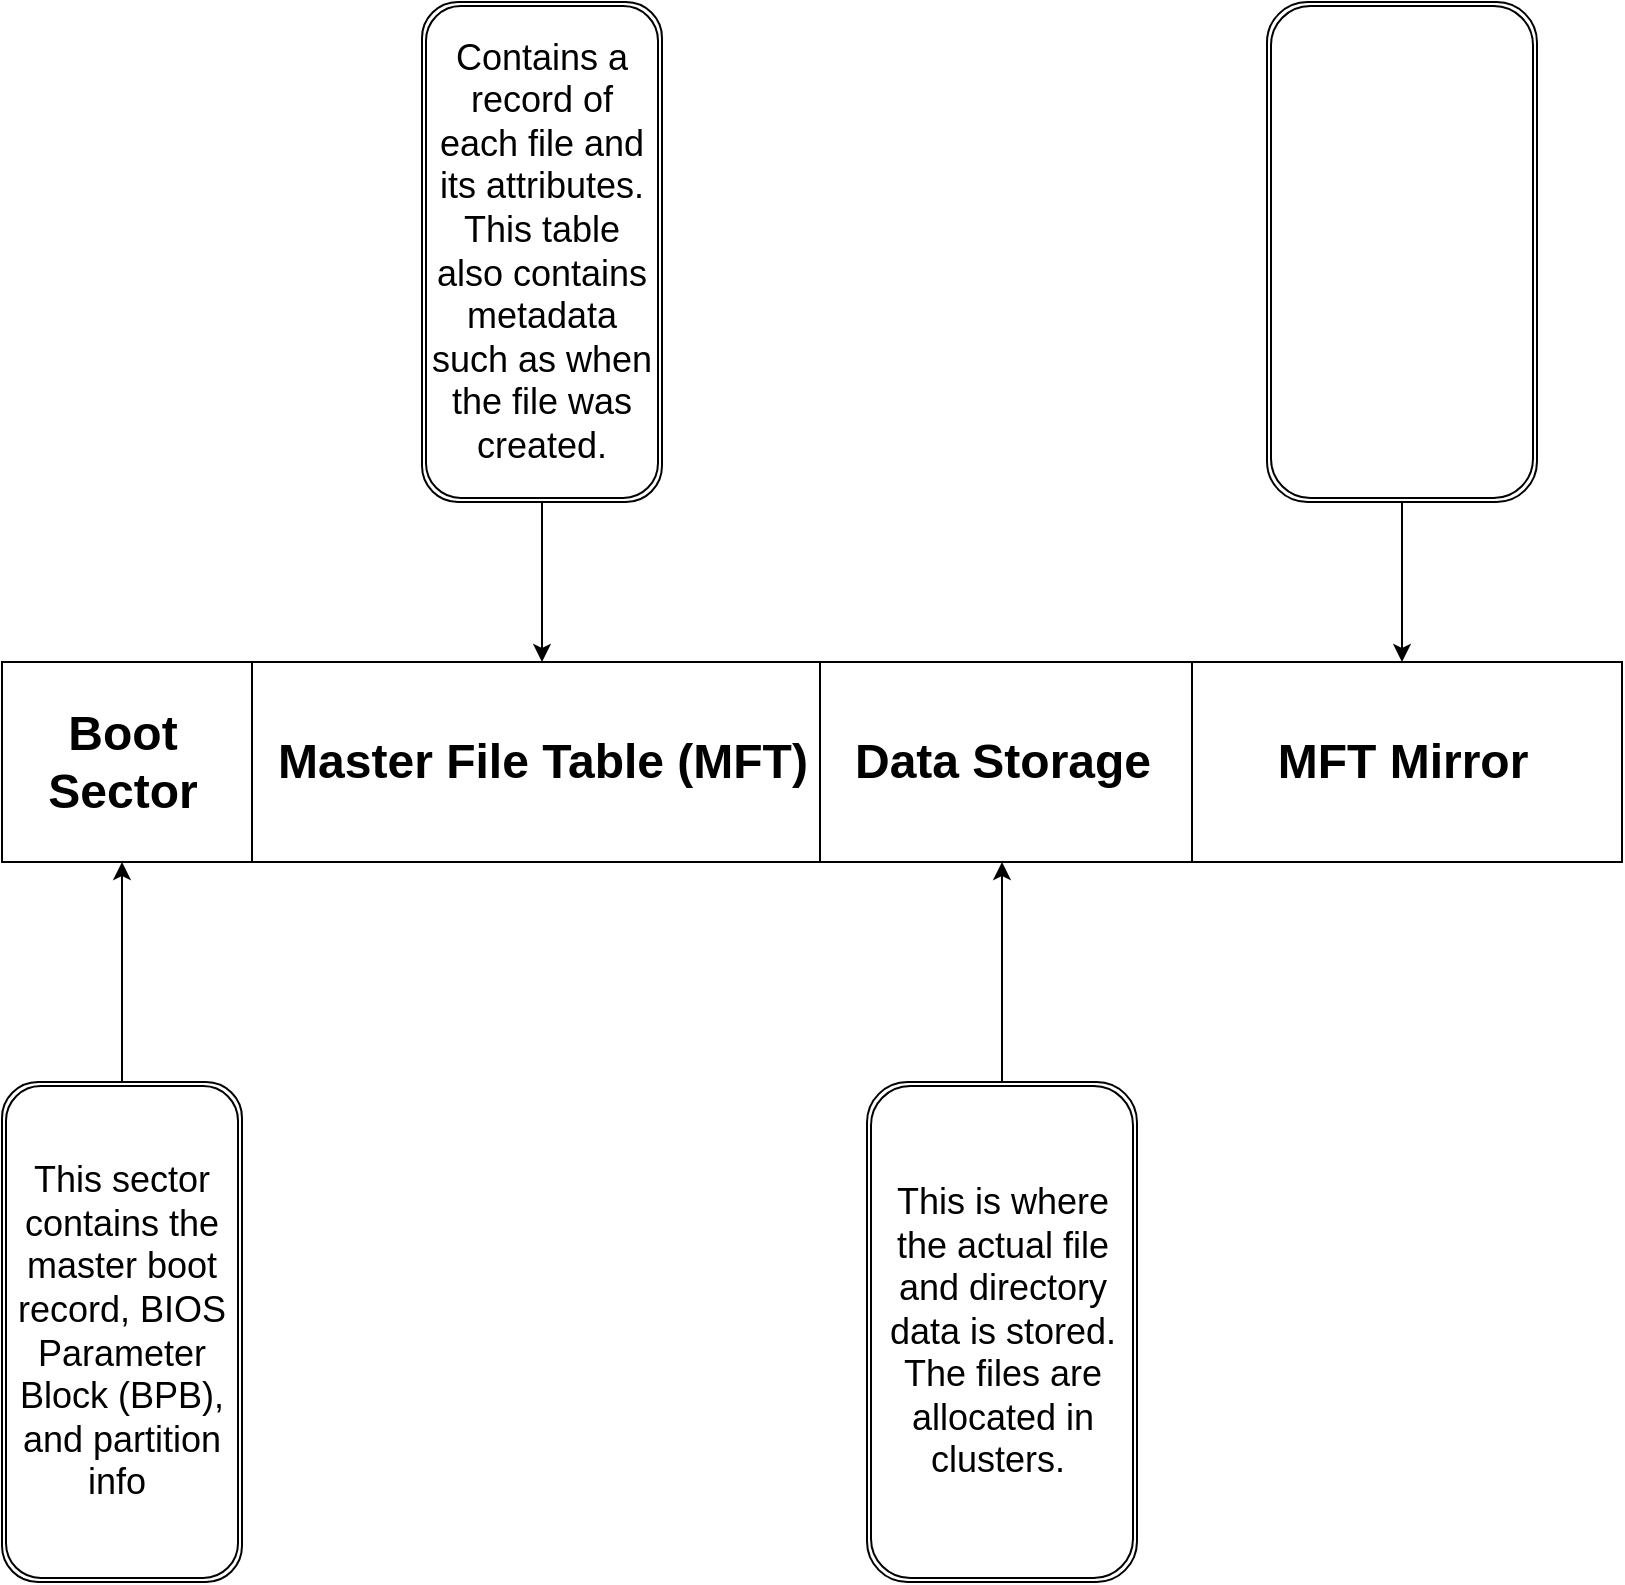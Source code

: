 <mxfile version="15.2.9" type="github">
  <diagram id="x8MVdCRa3j2uht5mlIad" name="Page-1">
    <mxGraphModel dx="1038" dy="521" grid="1" gridSize="10" guides="1" tooltips="1" connect="1" arrows="1" fold="1" page="1" pageScale="1" pageWidth="850" pageHeight="1100" math="0" shadow="0">
      <root>
        <mxCell id="0" />
        <mxCell id="1" parent="0" />
        <mxCell id="iA3L0MmO2OmooaJ5bWK--1" value="" style="rounded=0;whiteSpace=wrap;html=1;" vertex="1" parent="1">
          <mxGeometry x="10" y="400" width="810" height="100" as="geometry" />
        </mxCell>
        <mxCell id="iA3L0MmO2OmooaJ5bWK--2" value="Boot&lt;br&gt;Sector" style="text;strokeColor=none;fillColor=none;html=1;fontSize=24;fontStyle=1;verticalAlign=middle;align=center;" vertex="1" parent="1">
          <mxGeometry x="20" y="400" width="100" height="100" as="geometry" />
        </mxCell>
        <mxCell id="iA3L0MmO2OmooaJ5bWK--3" value="" style="line;strokeWidth=1;direction=south;html=1;" vertex="1" parent="1">
          <mxGeometry x="414" y="400" width="10" height="100" as="geometry" />
        </mxCell>
        <mxCell id="iA3L0MmO2OmooaJ5bWK--4" value="" style="line;strokeWidth=1;direction=south;html=1;" vertex="1" parent="1">
          <mxGeometry x="600" y="400" width="10" height="100" as="geometry" />
        </mxCell>
        <mxCell id="iA3L0MmO2OmooaJ5bWK--7" value="Master File Table (MFT)" style="text;strokeColor=none;fillColor=none;html=1;fontSize=24;fontStyle=1;verticalAlign=middle;align=center;" vertex="1" parent="1">
          <mxGeometry x="140" y="400" width="280" height="100" as="geometry" />
        </mxCell>
        <mxCell id="iA3L0MmO2OmooaJ5bWK--8" value="" style="line;strokeWidth=1;direction=south;html=1;" vertex="1" parent="1">
          <mxGeometry x="130" y="400" width="10" height="100" as="geometry" />
        </mxCell>
        <mxCell id="iA3L0MmO2OmooaJ5bWK--9" value="Data Storage" style="text;strokeColor=none;fillColor=none;html=1;fontSize=24;fontStyle=1;verticalAlign=middle;align=center;" vertex="1" parent="1">
          <mxGeometry x="420" y="400" width="180" height="100" as="geometry" />
        </mxCell>
        <mxCell id="iA3L0MmO2OmooaJ5bWK--10" value="MFT Mirror" style="text;strokeColor=none;fillColor=none;html=1;fontSize=24;fontStyle=1;verticalAlign=middle;align=center;" vertex="1" parent="1">
          <mxGeometry x="600" y="400" width="220" height="100" as="geometry" />
        </mxCell>
        <mxCell id="iA3L0MmO2OmooaJ5bWK--11" style="edgeStyle=orthogonalEdgeStyle;rounded=0;orthogonalLoop=1;jettySize=auto;html=1;entryX=0.5;entryY=1;entryDx=0;entryDy=0;" edge="1" parent="1" source="iA3L0MmO2OmooaJ5bWK--12" target="iA3L0MmO2OmooaJ5bWK--2">
          <mxGeometry relative="1" as="geometry" />
        </mxCell>
        <mxCell id="iA3L0MmO2OmooaJ5bWK--12" value="&lt;font style=&quot;font-size: 18px&quot;&gt;This sector contains the master boot record, BIOS Parameter Block (BPB), and partition info&amp;nbsp;&lt;/font&gt;" style="shape=ext;double=1;rounded=1;whiteSpace=wrap;html=1;strokeWidth=1;" vertex="1" parent="1">
          <mxGeometry x="10" y="610" width="120" height="250" as="geometry" />
        </mxCell>
        <mxCell id="iA3L0MmO2OmooaJ5bWK--21" style="edgeStyle=orthogonalEdgeStyle;rounded=0;orthogonalLoop=1;jettySize=auto;html=1;entryX=0.5;entryY=0;entryDx=0;entryDy=0;" edge="1" parent="1" source="iA3L0MmO2OmooaJ5bWK--14" target="iA3L0MmO2OmooaJ5bWK--7">
          <mxGeometry relative="1" as="geometry" />
        </mxCell>
        <mxCell id="iA3L0MmO2OmooaJ5bWK--14" value="&lt;font style=&quot;font-size: 18px&quot;&gt;Contains a record of each file and its attributes. This table also contains metadata such as when the file was created.&lt;/font&gt;" style="shape=ext;double=1;rounded=1;whiteSpace=wrap;html=1;strokeWidth=1;" vertex="1" parent="1">
          <mxGeometry x="220" y="70" width="120" height="250" as="geometry" />
        </mxCell>
        <mxCell id="iA3L0MmO2OmooaJ5bWK--23" style="edgeStyle=orthogonalEdgeStyle;rounded=0;orthogonalLoop=1;jettySize=auto;html=1;entryX=0.5;entryY=1;entryDx=0;entryDy=0;" edge="1" parent="1" source="iA3L0MmO2OmooaJ5bWK--18" target="iA3L0MmO2OmooaJ5bWK--9">
          <mxGeometry relative="1" as="geometry" />
        </mxCell>
        <mxCell id="iA3L0MmO2OmooaJ5bWK--18" value="&lt;span style=&quot;font-size: 18px&quot;&gt;This is where the actual file and directory data is stored. The files are allocated in clusters.&amp;nbsp;&lt;/span&gt;" style="shape=ext;double=1;rounded=1;whiteSpace=wrap;html=1;strokeWidth=1;" vertex="1" parent="1">
          <mxGeometry x="442.5" y="610" width="135" height="250" as="geometry" />
        </mxCell>
        <mxCell id="iA3L0MmO2OmooaJ5bWK--24" style="edgeStyle=orthogonalEdgeStyle;rounded=0;orthogonalLoop=1;jettySize=auto;html=1;entryX=0.5;entryY=0;entryDx=0;entryDy=0;" edge="1" parent="1" source="iA3L0MmO2OmooaJ5bWK--20" target="iA3L0MmO2OmooaJ5bWK--10">
          <mxGeometry relative="1" as="geometry" />
        </mxCell>
        <mxCell id="iA3L0MmO2OmooaJ5bWK--20" value="" style="shape=ext;double=1;rounded=1;whiteSpace=wrap;html=1;strokeWidth=1;" vertex="1" parent="1">
          <mxGeometry x="642.5" y="70" width="135" height="250" as="geometry" />
        </mxCell>
      </root>
    </mxGraphModel>
  </diagram>
</mxfile>
